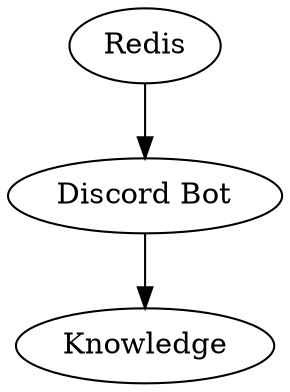 // Redis to Discord to Knowledge
digraph {
	redis [label=Redis]
	bot [label="Discord Bot"]
	knowledge [label=Knowledge]
	redis -> bot
	bot -> knowledge
}
